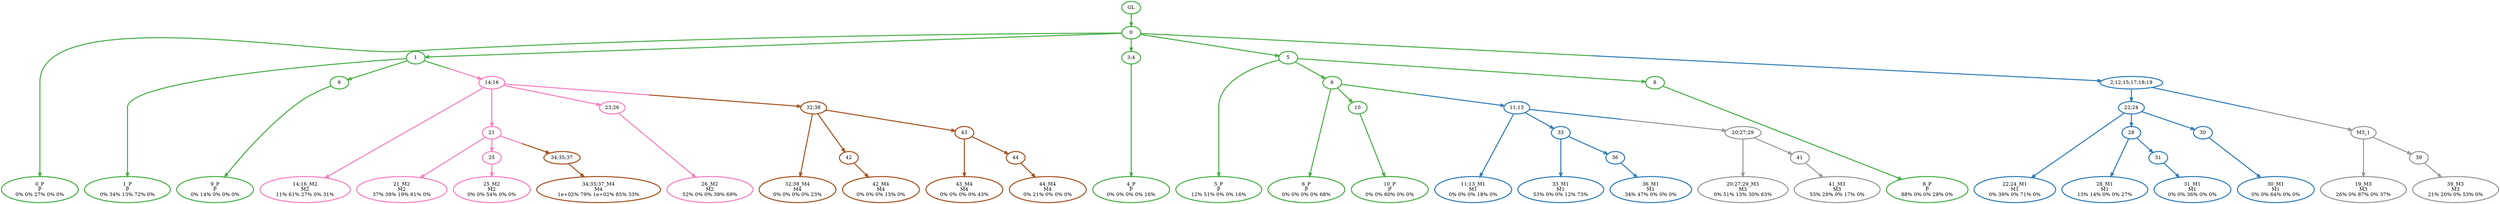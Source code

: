 digraph T {
	{
		rank=same
		55 [penwidth=3,colorscheme=set19,color=3,label="0_P\nP\n0% 0% 27% 0% 0%"]
		53 [penwidth=3,colorscheme=set19,color=3,label="1_P\nP\n0% 34% 13% 72% 0%"]
		51 [penwidth=3,colorscheme=set19,color=3,label="9_P\nP\n0% 14% 0% 0% 0%"]
		49 [penwidth=3,colorscheme=set19,color=3,label="4_P\nP\n0% 0% 0% 0% 16%"]
		47 [penwidth=3,colorscheme=set19,color=3,label="5_P\nP\n12% 51% 0% 0% 16%"]
		45 [penwidth=3,colorscheme=set19,color=3,label="6_P\nP\n0% 0% 0% 0% 68%"]
		43 [penwidth=3,colorscheme=set19,color=3,label="10_P\nP\n0% 0% 60% 0% 0%"]
		41 [penwidth=3,colorscheme=set19,color=3,label="8_P\nP\n88% 0% 0% 28% 0%"]
		39 [penwidth=3,colorscheme=set19,color=2,label="22;24_M1\nM1\n0% 39% 0% 71% 0%"]
		37 [penwidth=3,colorscheme=set19,color=2,label="28_M1\nM1\n13% 14% 0% 0% 27%"]
		35 [penwidth=3,colorscheme=set19,color=2,label="31_M1\nM1\n0% 0% 36% 0% 0%"]
		33 [penwidth=3,colorscheme=set19,color=2,label="30_M1\nM1\n0% 0% 64% 0% 0%"]
		32 [penwidth=3,colorscheme=set19,color=2,label="11;13_M1\nM1\n0% 0% 0% 18% 0%"]
		30 [penwidth=3,colorscheme=set19,color=2,label="33_M1\nM1\n53% 0% 0% 12% 73%"]
		28 [penwidth=3,colorscheme=set19,color=2,label="36_M1\nM1\n34% 47% 0% 0% 0%"]
		27 [penwidth=3,colorscheme=set19,color=8,label="14;16_M2\nM2\n11% 61% 27% 0% 31%"]
		25 [penwidth=3,colorscheme=set19,color=8,label="21_M2\nM2\n37% 39% 19% 61% 0%"]
		23 [penwidth=3,colorscheme=set19,color=8,label="25_M2\nM2\n0% 0% 54% 0% 0%"]
		21 [penwidth=3,colorscheme=set19,color=8,label="26_M2\nM2\n52% 0% 0% 39% 69%"]
		20 [penwidth=3,colorscheme=set19,color=9,label="19_M3\nM3\n26% 0% 87% 0% 37%"]
		18 [penwidth=3,colorscheme=set19,color=9,label="39_M3\nM3\n21% 20% 0% 53% 0%"]
		17 [penwidth=3,colorscheme=set19,color=9,label="20;27;29_M3\nM3\n0% 51% 13% 30% 63%"]
		15 [penwidth=3,colorscheme=set19,color=9,label="41_M3\nM3\n53% 29% 0% 17% 0%"]
		14 [penwidth=3,colorscheme=set19,color=7,label="34;35;37_M4\nM4\n1e+02% 79% 1e+02% 85% 33%"]
		13 [penwidth=3,colorscheme=set19,color=7,label="32;38_M4\nM4\n0% 0% 0% 0% 23%"]
		11 [penwidth=3,colorscheme=set19,color=7,label="42_M4\nM4\n0% 0% 0% 15% 0%"]
		9 [penwidth=3,colorscheme=set19,color=7,label="43_M4\nM4\n0% 0% 0% 0% 43%"]
		7 [penwidth=3,colorscheme=set19,color=7,label="44_M4\nM4\n0% 21% 0% 0% 0%"]
	}
	57 [penwidth=3,colorscheme=set19,color=3,label="GL"]
	56 [penwidth=3,colorscheme=set19,color=3,label="0"]
	54 [penwidth=3,colorscheme=set19,color=3,label="1"]
	52 [penwidth=3,colorscheme=set19,color=3,label="9"]
	50 [penwidth=3,colorscheme=set19,color=3,label="3;4"]
	48 [penwidth=3,colorscheme=set19,color=3,label="5"]
	46 [penwidth=3,colorscheme=set19,color=3,label="6"]
	44 [penwidth=3,colorscheme=set19,color=3,label="10"]
	42 [penwidth=3,colorscheme=set19,color=3,label="8"]
	40 [penwidth=3,colorscheme=set19,color=2,label="22;24"]
	38 [penwidth=3,colorscheme=set19,color=2,label="28"]
	36 [penwidth=3,colorscheme=set19,color=2,label="31"]
	34 [penwidth=3,colorscheme=set19,color=2,label="30"]
	31 [penwidth=3,colorscheme=set19,color=2,label="33"]
	29 [penwidth=3,colorscheme=set19,color=2,label="36"]
	26 [penwidth=3,colorscheme=set19,color=8,label="21"]
	24 [penwidth=3,colorscheme=set19,color=8,label="25"]
	22 [penwidth=3,colorscheme=set19,color=8,label="23;26"]
	19 [penwidth=3,colorscheme=set19,color=9,label="39"]
	16 [penwidth=3,colorscheme=set19,color=9,label="41"]
	12 [penwidth=3,colorscheme=set19,color=7,label="42"]
	10 [penwidth=3,colorscheme=set19,color=7,label="43"]
	8 [penwidth=3,colorscheme=set19,color=7,label="44"]
	6 [penwidth=3,colorscheme=set19,color=7,label="34;35;37"]
	5 [penwidth=3,colorscheme=set19,color=7,label="32;38"]
	4 [penwidth=3,colorscheme=set19,color=9,label="20;27;29"]
	3 [penwidth=3,colorscheme=set19,color=9,label="M3_1"]
	2 [penwidth=3,colorscheme=set19,color=8,label="14;16"]
	1 [penwidth=3,colorscheme=set19,color=2,label="11;13"]
	0 [penwidth=3,colorscheme=set19,color=2,label="2;12;15;17;18;19"]
	57 -> 56 [penwidth=3,colorscheme=set19,color=3]
	56 -> 55 [penwidth=3,colorscheme=set19,color=3]
	56 -> 54 [penwidth=3,colorscheme=set19,color=3]
	56 -> 48 [penwidth=3,colorscheme=set19,color=3]
	56 -> 50 [penwidth=3,colorscheme=set19,color=3]
	56 -> 0 [penwidth=3,colorscheme=set19,color="3;0.5:2"]
	54 -> 53 [penwidth=3,colorscheme=set19,color=3]
	54 -> 52 [penwidth=3,colorscheme=set19,color=3]
	54 -> 2 [penwidth=3,colorscheme=set19,color="3;0.5:8"]
	52 -> 51 [penwidth=3,colorscheme=set19,color=3]
	50 -> 49 [penwidth=3,colorscheme=set19,color=3]
	48 -> 47 [penwidth=3,colorscheme=set19,color=3]
	48 -> 46 [penwidth=3,colorscheme=set19,color=3]
	48 -> 42 [penwidth=3,colorscheme=set19,color=3]
	46 -> 45 [penwidth=3,colorscheme=set19,color=3]
	46 -> 44 [penwidth=3,colorscheme=set19,color=3]
	46 -> 1 [penwidth=3,colorscheme=set19,color="3;0.5:2"]
	44 -> 43 [penwidth=3,colorscheme=set19,color=3]
	42 -> 41 [penwidth=3,colorscheme=set19,color=3]
	40 -> 39 [penwidth=3,colorscheme=set19,color=2]
	40 -> 38 [penwidth=3,colorscheme=set19,color=2]
	40 -> 34 [penwidth=3,colorscheme=set19,color=2]
	38 -> 37 [penwidth=3,colorscheme=set19,color=2]
	38 -> 36 [penwidth=3,colorscheme=set19,color=2]
	36 -> 35 [penwidth=3,colorscheme=set19,color=2]
	34 -> 33 [penwidth=3,colorscheme=set19,color=2]
	31 -> 30 [penwidth=3,colorscheme=set19,color=2]
	31 -> 29 [penwidth=3,colorscheme=set19,color=2]
	29 -> 28 [penwidth=3,colorscheme=set19,color=2]
	26 -> 25 [penwidth=3,colorscheme=set19,color=8]
	26 -> 24 [penwidth=3,colorscheme=set19,color=8]
	26 -> 6 [penwidth=3,colorscheme=set19,color="8;0.5:7"]
	24 -> 23 [penwidth=3,colorscheme=set19,color=8]
	22 -> 21 [penwidth=3,colorscheme=set19,color=8]
	19 -> 18 [penwidth=3,colorscheme=set19,color=9]
	16 -> 15 [penwidth=3,colorscheme=set19,color=9]
	12 -> 11 [penwidth=3,colorscheme=set19,color=7]
	10 -> 9 [penwidth=3,colorscheme=set19,color=7]
	10 -> 8 [penwidth=3,colorscheme=set19,color=7]
	8 -> 7 [penwidth=3,colorscheme=set19,color=7]
	6 -> 14 [penwidth=3,colorscheme=set19,color=7]
	5 -> 13 [penwidth=3,colorscheme=set19,color=7]
	5 -> 12 [penwidth=3,colorscheme=set19,color=7]
	5 -> 10 [penwidth=3,colorscheme=set19,color=7]
	4 -> 17 [penwidth=3,colorscheme=set19,color=9]
	4 -> 16 [penwidth=3,colorscheme=set19,color=9]
	3 -> 20 [penwidth=3,colorscheme=set19,color=9]
	3 -> 19 [penwidth=3,colorscheme=set19,color=9]
	2 -> 27 [penwidth=3,colorscheme=set19,color=8]
	2 -> 26 [penwidth=3,colorscheme=set19,color=8]
	2 -> 22 [penwidth=3,colorscheme=set19,color=8]
	2 -> 5 [penwidth=3,colorscheme=set19,color="8;0.5:7"]
	1 -> 32 [penwidth=3,colorscheme=set19,color=2]
	1 -> 31 [penwidth=3,colorscheme=set19,color=2]
	1 -> 4 [penwidth=3,colorscheme=set19,color="2;0.5:9"]
	0 -> 40 [penwidth=3,colorscheme=set19,color=2]
	0 -> 3 [penwidth=3,colorscheme=set19,color="2;0.5:9"]
}
